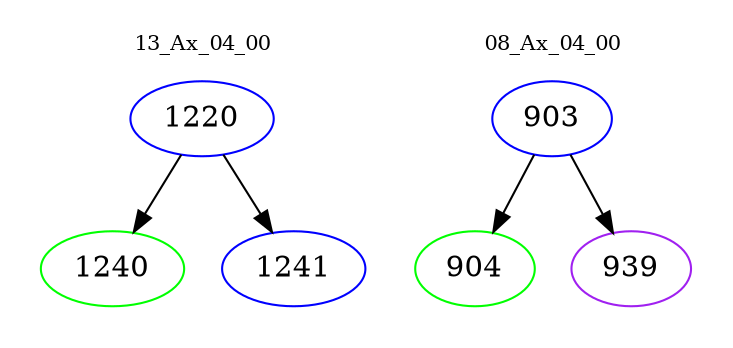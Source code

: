 digraph{
subgraph cluster_0 {
color = white
label = "13_Ax_04_00";
fontsize=10;
T0_1220 [label="1220", color="blue"]
T0_1220 -> T0_1240 [color="black"]
T0_1240 [label="1240", color="green"]
T0_1220 -> T0_1241 [color="black"]
T0_1241 [label="1241", color="blue"]
}
subgraph cluster_1 {
color = white
label = "08_Ax_04_00";
fontsize=10;
T1_903 [label="903", color="blue"]
T1_903 -> T1_904 [color="black"]
T1_904 [label="904", color="green"]
T1_903 -> T1_939 [color="black"]
T1_939 [label="939", color="purple"]
}
}

